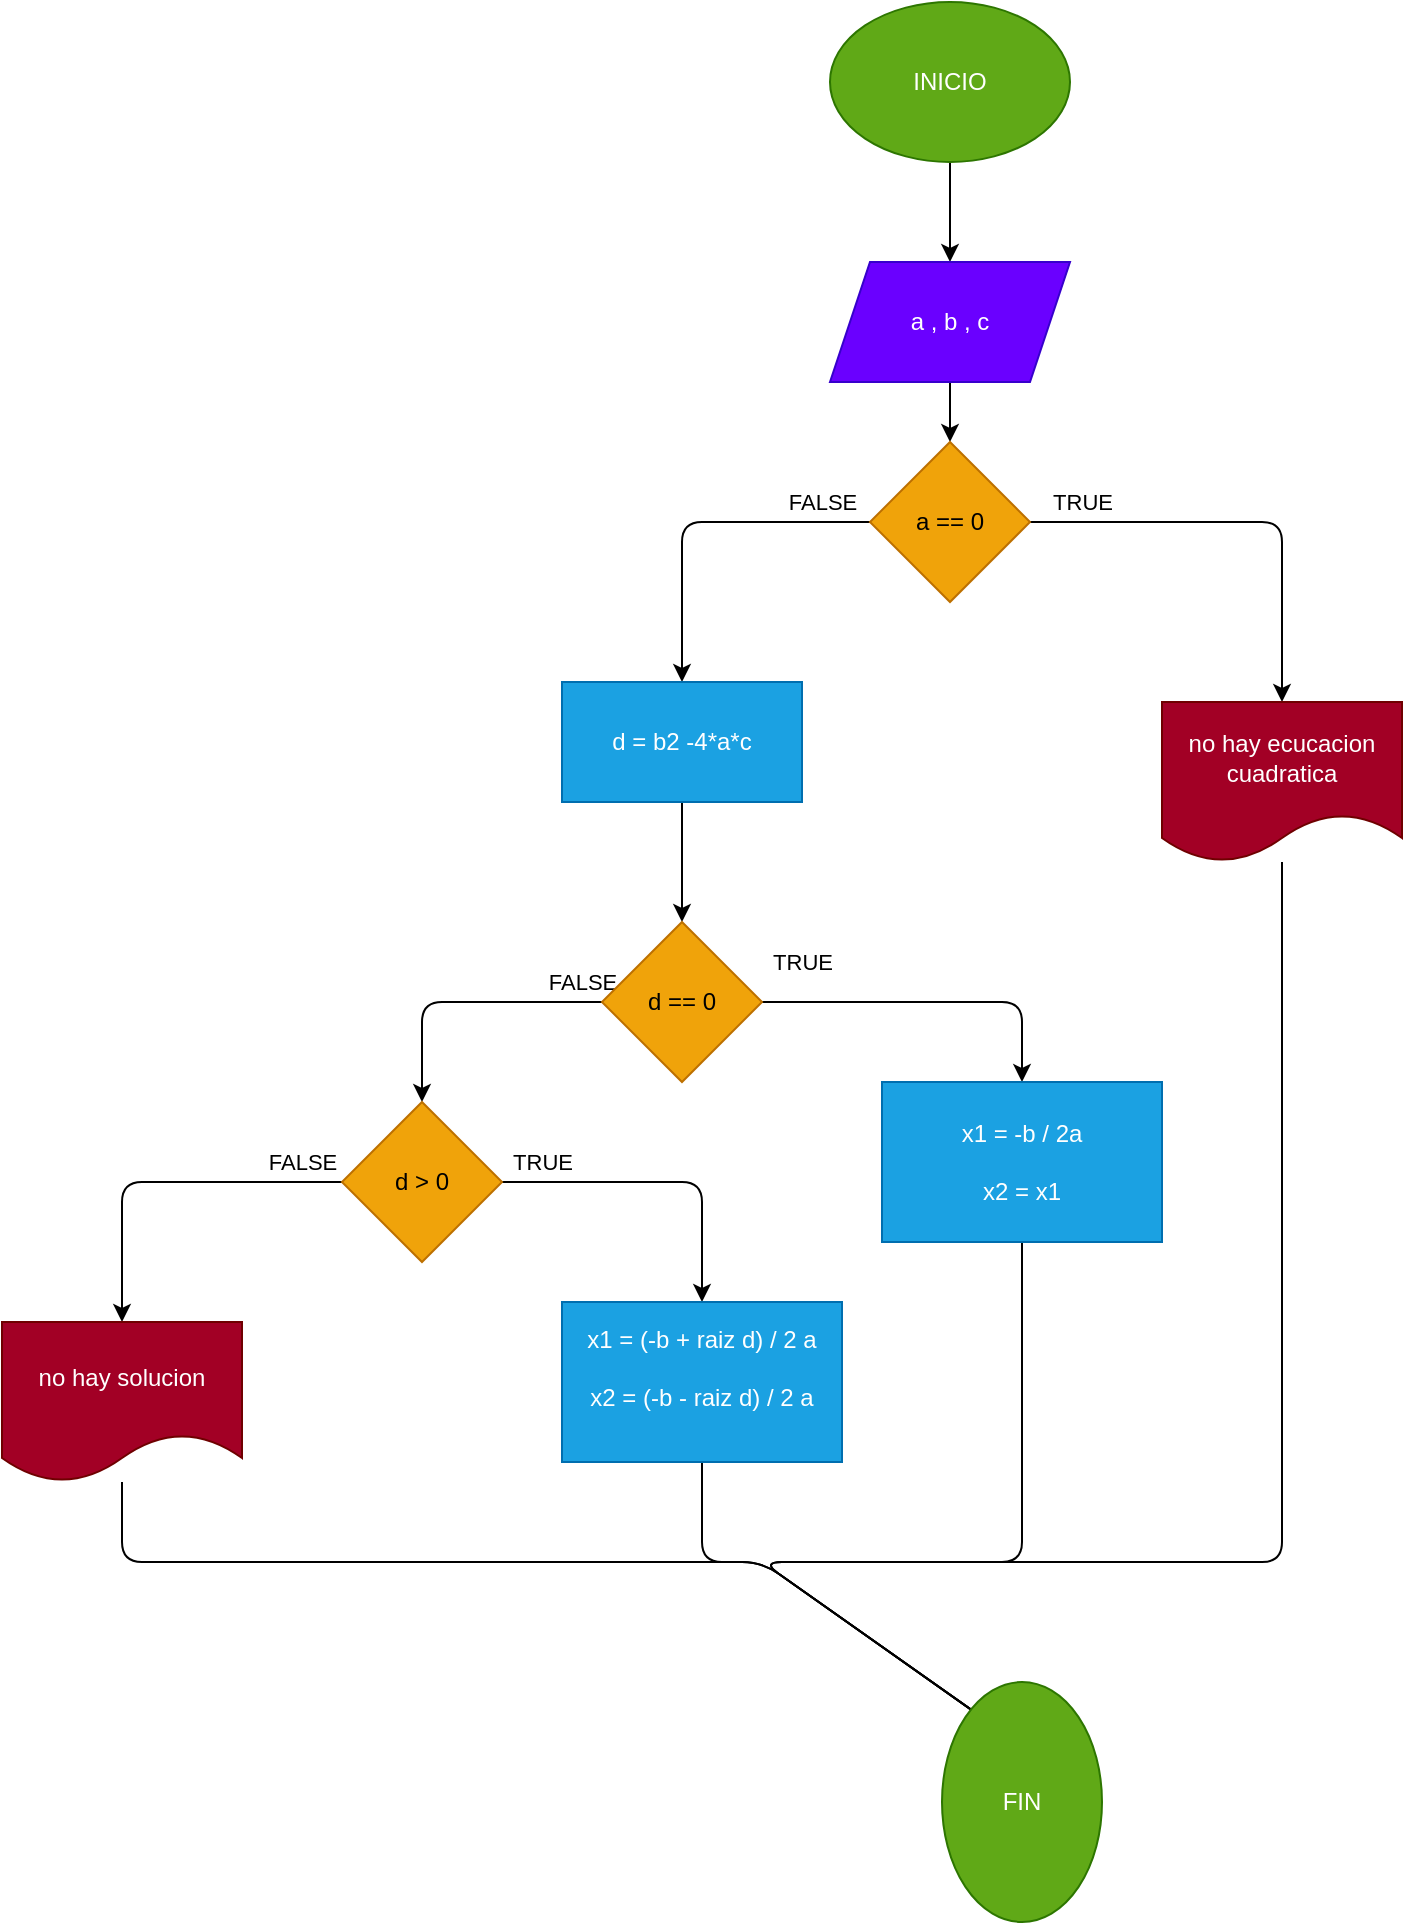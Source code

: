 <mxfile>
    <diagram id="C-iCOhjAn50ITBqHTPdU" name="Página-1">
        <mxGraphModel dx="1831" dy="409" grid="1" gridSize="10" guides="1" tooltips="1" connect="1" arrows="1" fold="1" page="1" pageScale="1" pageWidth="1169" pageHeight="827" math="0" shadow="0">
            <root>
                <mxCell id="0"/>
                <mxCell id="1" parent="0"/>
                <mxCell id="2" value="" style="edgeStyle=none;html=1;" edge="1" parent="1" source="3" target="5">
                    <mxGeometry relative="1" as="geometry"/>
                </mxCell>
                <mxCell id="3" value="INICIO" style="ellipse;whiteSpace=wrap;html=1;fillColor=#60a917;fontColor=#ffffff;strokeColor=#2D7600;" vertex="1" parent="1">
                    <mxGeometry x="354" y="20" width="120" height="80" as="geometry"/>
                </mxCell>
                <mxCell id="4" value="" style="edgeStyle=none;html=1;" edge="1" parent="1" source="5" target="8">
                    <mxGeometry relative="1" as="geometry"/>
                </mxCell>
                <mxCell id="5" value="a , b , c" style="shape=parallelogram;perimeter=parallelogramPerimeter;whiteSpace=wrap;html=1;fixedSize=1;fillColor=#6a00ff;fontColor=#ffffff;strokeColor=#3700CC;" vertex="1" parent="1">
                    <mxGeometry x="354" y="150" width="120" height="60" as="geometry"/>
                </mxCell>
                <mxCell id="6" value="TRUE" style="edgeStyle=none;html=1;" edge="1" parent="1" source="8" target="10">
                    <mxGeometry x="-0.759" y="10" relative="1" as="geometry">
                        <Array as="points">
                            <mxPoint x="580" y="280"/>
                        </Array>
                        <mxPoint as="offset"/>
                    </mxGeometry>
                </mxCell>
                <mxCell id="7" value="FALSE" style="edgeStyle=none;html=1;" edge="1" parent="1" source="8" target="12">
                    <mxGeometry x="-0.724" y="-10" relative="1" as="geometry">
                        <Array as="points">
                            <mxPoint x="280" y="280"/>
                        </Array>
                        <mxPoint as="offset"/>
                    </mxGeometry>
                </mxCell>
                <mxCell id="8" value="a == 0" style="rhombus;whiteSpace=wrap;html=1;fillColor=#f0a30a;fontColor=#000000;strokeColor=#BD7000;" vertex="1" parent="1">
                    <mxGeometry x="374" y="240" width="80" height="80" as="geometry"/>
                </mxCell>
                <mxCell id="9" style="edgeStyle=none;html=1;entryX=0.5;entryY=0;entryDx=0;entryDy=0;" edge="1" parent="1" source="10" target="26">
                    <mxGeometry relative="1" as="geometry">
                        <Array as="points">
                            <mxPoint x="580" y="800"/>
                            <mxPoint x="320" y="800"/>
                        </Array>
                    </mxGeometry>
                </mxCell>
                <mxCell id="10" value="no hay ecucacion&lt;br&gt;cuadratica" style="shape=document;whiteSpace=wrap;html=1;boundedLbl=1;fillColor=#a20025;fontColor=#ffffff;strokeColor=#6F0000;" vertex="1" parent="1">
                    <mxGeometry x="520" y="370" width="120" height="80" as="geometry"/>
                </mxCell>
                <mxCell id="11" value="" style="edgeStyle=none;html=1;" edge="1" parent="1" source="12" target="16">
                    <mxGeometry relative="1" as="geometry"/>
                </mxCell>
                <mxCell id="12" value="d = b2 -4*a*c" style="whiteSpace=wrap;html=1;fillColor=#1ba1e2;fontColor=#ffffff;strokeColor=#006EAF;" vertex="1" parent="1">
                    <mxGeometry x="220" y="360" width="120" height="60" as="geometry"/>
                </mxCell>
                <mxCell id="13" style="edgeStyle=none;html=1;entryX=0.5;entryY=0;entryDx=0;entryDy=0;" edge="1" parent="1" source="16" target="18">
                    <mxGeometry relative="1" as="geometry">
                        <Array as="points">
                            <mxPoint x="450" y="520"/>
                        </Array>
                    </mxGeometry>
                </mxCell>
                <mxCell id="14" value="TRUE" style="edgeLabel;html=1;align=center;verticalAlign=middle;resizable=0;points=[];" vertex="1" connectable="0" parent="13">
                    <mxGeometry x="-0.412" y="-2" relative="1" as="geometry">
                        <mxPoint x="-30" y="-22" as="offset"/>
                    </mxGeometry>
                </mxCell>
                <mxCell id="15" value="FALSE" style="edgeStyle=none;html=1;" edge="1" parent="1" source="16" target="21">
                    <mxGeometry x="-0.857" y="-10" relative="1" as="geometry">
                        <Array as="points">
                            <mxPoint x="150" y="520"/>
                        </Array>
                        <mxPoint as="offset"/>
                    </mxGeometry>
                </mxCell>
                <mxCell id="16" value="d == 0" style="rhombus;whiteSpace=wrap;html=1;fillColor=#f0a30a;fontColor=#000000;strokeColor=#BD7000;" vertex="1" parent="1">
                    <mxGeometry x="240" y="480" width="80" height="80" as="geometry"/>
                </mxCell>
                <mxCell id="17" style="edgeStyle=none;html=1;entryX=0.5;entryY=0;entryDx=0;entryDy=0;" edge="1" parent="1" source="18" target="26">
                    <mxGeometry relative="1" as="geometry">
                        <Array as="points">
                            <mxPoint x="450" y="800"/>
                            <mxPoint x="320" y="800"/>
                        </Array>
                    </mxGeometry>
                </mxCell>
                <mxCell id="18" value="x1 = -b / 2a&lt;br&gt;&lt;br&gt;x2 = x1" style="rounded=0;whiteSpace=wrap;html=1;fillColor=#1ba1e2;fontColor=#ffffff;strokeColor=#006EAF;" vertex="1" parent="1">
                    <mxGeometry x="380" y="560" width="140" height="80" as="geometry"/>
                </mxCell>
                <mxCell id="19" value="FALSE" style="edgeStyle=none;html=1;" edge="1" parent="1" source="21" target="23">
                    <mxGeometry x="-0.778" y="-10" relative="1" as="geometry">
                        <Array as="points">
                            <mxPoint y="610"/>
                        </Array>
                        <mxPoint as="offset"/>
                    </mxGeometry>
                </mxCell>
                <mxCell id="20" value="TRUE" style="edgeStyle=none;html=1;entryX=0.5;entryY=0;entryDx=0;entryDy=0;" edge="1" parent="1" source="21" target="25">
                    <mxGeometry x="-0.75" y="10" relative="1" as="geometry">
                        <Array as="points">
                            <mxPoint x="290" y="610"/>
                        </Array>
                        <mxPoint as="offset"/>
                    </mxGeometry>
                </mxCell>
                <mxCell id="21" value="d &amp;gt; 0" style="rhombus;whiteSpace=wrap;html=1;fillColor=#f0a30a;fontColor=#000000;strokeColor=#BD7000;" vertex="1" parent="1">
                    <mxGeometry x="110" y="570" width="80" height="80" as="geometry"/>
                </mxCell>
                <mxCell id="22" style="edgeStyle=none;html=1;entryX=0.5;entryY=0;entryDx=0;entryDy=0;" edge="1" parent="1" source="23" target="26">
                    <mxGeometry relative="1" as="geometry">
                        <Array as="points">
                            <mxPoint y="800"/>
                            <mxPoint x="320" y="800"/>
                        </Array>
                    </mxGeometry>
                </mxCell>
                <mxCell id="23" value="no hay solucion" style="shape=document;whiteSpace=wrap;html=1;boundedLbl=1;fillColor=#a20025;fontColor=#ffffff;strokeColor=#6F0000;" vertex="1" parent="1">
                    <mxGeometry x="-60" y="680" width="120" height="80" as="geometry"/>
                </mxCell>
                <mxCell id="24" style="edgeStyle=none;html=1;entryX=0.5;entryY=0;entryDx=0;entryDy=0;" edge="1" parent="1" source="25" target="26">
                    <mxGeometry relative="1" as="geometry">
                        <Array as="points">
                            <mxPoint x="290" y="800"/>
                            <mxPoint x="320" y="800"/>
                        </Array>
                    </mxGeometry>
                </mxCell>
                <mxCell id="25" value="x1 = (-b + raiz d) / 2 a&lt;br&gt;&lt;br&gt;x2 = (-b - raiz d) / 2 a&lt;br&gt;&amp;nbsp;" style="rounded=0;whiteSpace=wrap;html=1;fillColor=#1ba1e2;fontColor=#ffffff;strokeColor=#006EAF;" vertex="1" parent="1">
                    <mxGeometry x="220" y="670" width="140" height="80" as="geometry"/>
                </mxCell>
                <mxCell id="26" value="FIN" style="ellipse;whiteSpace=wrap;html=1;fillColor=#60a917;fontColor=#ffffff;strokeColor=#2D7600;direction=south;" vertex="1" parent="1">
                    <mxGeometry x="410" y="860" width="80" height="120" as="geometry"/>
                </mxCell>
            </root>
        </mxGraphModel>
    </diagram>
</mxfile>